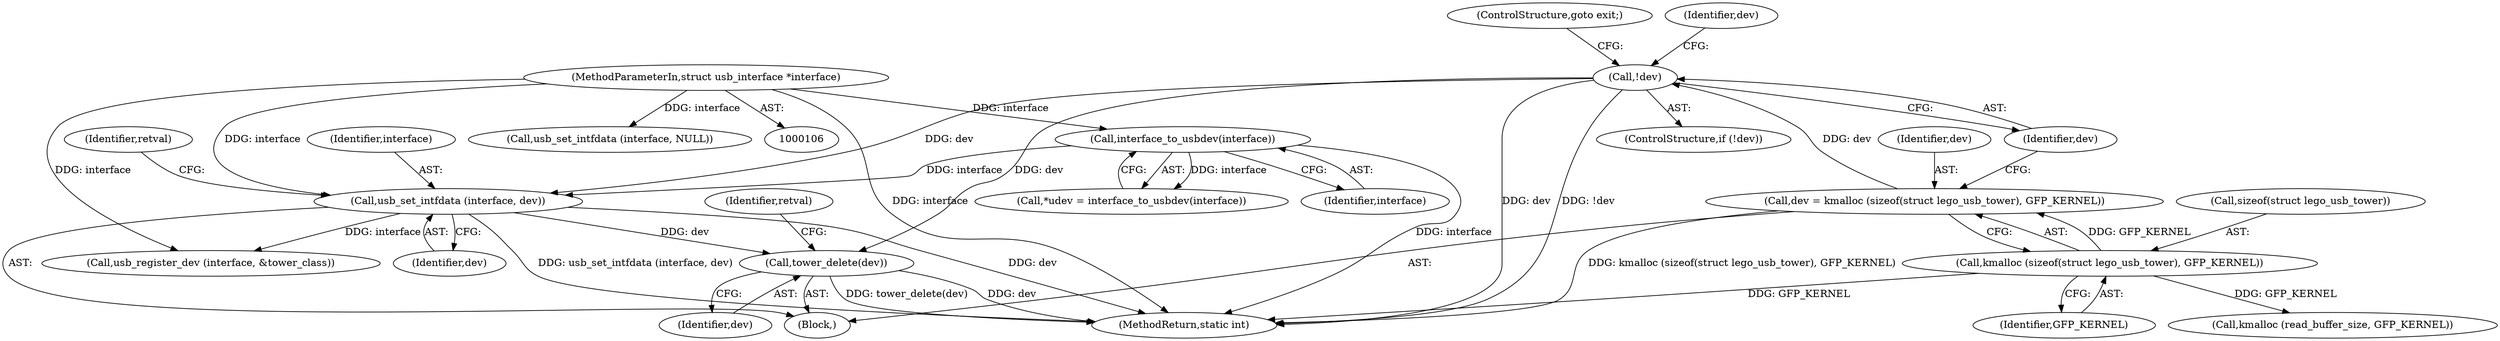 digraph "0_linux_2fae9e5a7babada041e2e161699ade2447a01989@API" {
"1000501" [label="(Call,tower_delete(dev))"];
"1000143" [label="(Call,!dev)"];
"1000136" [label="(Call,dev = kmalloc (sizeof(struct lego_usb_tower), GFP_KERNEL))"];
"1000138" [label="(Call,kmalloc (sizeof(struct lego_usb_tower), GFP_KERNEL))"];
"1000456" [label="(Call,usb_set_intfdata (interface, dev))"];
"1000120" [label="(Call,interface_to_usbdev(interface))"];
"1000107" [label="(MethodParameterIn,struct usb_interface *interface)"];
"1000320" [label="(Call,kmalloc (read_buffer_size, GFP_KERNEL))"];
"1000141" [label="(Identifier,GFP_KERNEL)"];
"1000142" [label="(ControlStructure,if (!dev))"];
"1000138" [label="(Call,kmalloc (sizeof(struct lego_usb_tower), GFP_KERNEL))"];
"1000457" [label="(Identifier,interface)"];
"1000504" [label="(Identifier,retval)"];
"1000118" [label="(Call,*udev = interface_to_usbdev(interface))"];
"1000136" [label="(Call,dev = kmalloc (sizeof(struct lego_usb_tower), GFP_KERNEL))"];
"1000456" [label="(Call,usb_set_intfdata (interface, dev))"];
"1000471" [label="(Call,usb_set_intfdata (interface, NULL))"];
"1000458" [label="(Identifier,dev)"];
"1000107" [label="(MethodParameterIn,struct usb_interface *interface)"];
"1000145" [label="(ControlStructure,goto exit;)"];
"1000149" [label="(Identifier,dev)"];
"1000139" [label="(Call,sizeof(struct lego_usb_tower))"];
"1000120" [label="(Call,interface_to_usbdev(interface))"];
"1000137" [label="(Identifier,dev)"];
"1000461" [label="(Call,usb_register_dev (interface, &tower_class))"];
"1000505" [label="(MethodReturn,static int)"];
"1000460" [label="(Identifier,retval)"];
"1000143" [label="(Call,!dev)"];
"1000501" [label="(Call,tower_delete(dev))"];
"1000121" [label="(Identifier,interface)"];
"1000502" [label="(Identifier,dev)"];
"1000109" [label="(Block,)"];
"1000144" [label="(Identifier,dev)"];
"1000501" -> "1000109"  [label="AST: "];
"1000501" -> "1000502"  [label="CFG: "];
"1000502" -> "1000501"  [label="AST: "];
"1000504" -> "1000501"  [label="CFG: "];
"1000501" -> "1000505"  [label="DDG: dev"];
"1000501" -> "1000505"  [label="DDG: tower_delete(dev)"];
"1000143" -> "1000501"  [label="DDG: dev"];
"1000456" -> "1000501"  [label="DDG: dev"];
"1000143" -> "1000142"  [label="AST: "];
"1000143" -> "1000144"  [label="CFG: "];
"1000144" -> "1000143"  [label="AST: "];
"1000145" -> "1000143"  [label="CFG: "];
"1000149" -> "1000143"  [label="CFG: "];
"1000143" -> "1000505"  [label="DDG: dev"];
"1000143" -> "1000505"  [label="DDG: !dev"];
"1000136" -> "1000143"  [label="DDG: dev"];
"1000143" -> "1000456"  [label="DDG: dev"];
"1000136" -> "1000109"  [label="AST: "];
"1000136" -> "1000138"  [label="CFG: "];
"1000137" -> "1000136"  [label="AST: "];
"1000138" -> "1000136"  [label="AST: "];
"1000144" -> "1000136"  [label="CFG: "];
"1000136" -> "1000505"  [label="DDG: kmalloc (sizeof(struct lego_usb_tower), GFP_KERNEL)"];
"1000138" -> "1000136"  [label="DDG: GFP_KERNEL"];
"1000138" -> "1000141"  [label="CFG: "];
"1000139" -> "1000138"  [label="AST: "];
"1000141" -> "1000138"  [label="AST: "];
"1000138" -> "1000505"  [label="DDG: GFP_KERNEL"];
"1000138" -> "1000320"  [label="DDG: GFP_KERNEL"];
"1000456" -> "1000109"  [label="AST: "];
"1000456" -> "1000458"  [label="CFG: "];
"1000457" -> "1000456"  [label="AST: "];
"1000458" -> "1000456"  [label="AST: "];
"1000460" -> "1000456"  [label="CFG: "];
"1000456" -> "1000505"  [label="DDG: dev"];
"1000456" -> "1000505"  [label="DDG: usb_set_intfdata (interface, dev)"];
"1000120" -> "1000456"  [label="DDG: interface"];
"1000107" -> "1000456"  [label="DDG: interface"];
"1000456" -> "1000461"  [label="DDG: interface"];
"1000120" -> "1000118"  [label="AST: "];
"1000120" -> "1000121"  [label="CFG: "];
"1000121" -> "1000120"  [label="AST: "];
"1000118" -> "1000120"  [label="CFG: "];
"1000120" -> "1000505"  [label="DDG: interface"];
"1000120" -> "1000118"  [label="DDG: interface"];
"1000107" -> "1000120"  [label="DDG: interface"];
"1000107" -> "1000106"  [label="AST: "];
"1000107" -> "1000505"  [label="DDG: interface"];
"1000107" -> "1000461"  [label="DDG: interface"];
"1000107" -> "1000471"  [label="DDG: interface"];
}
